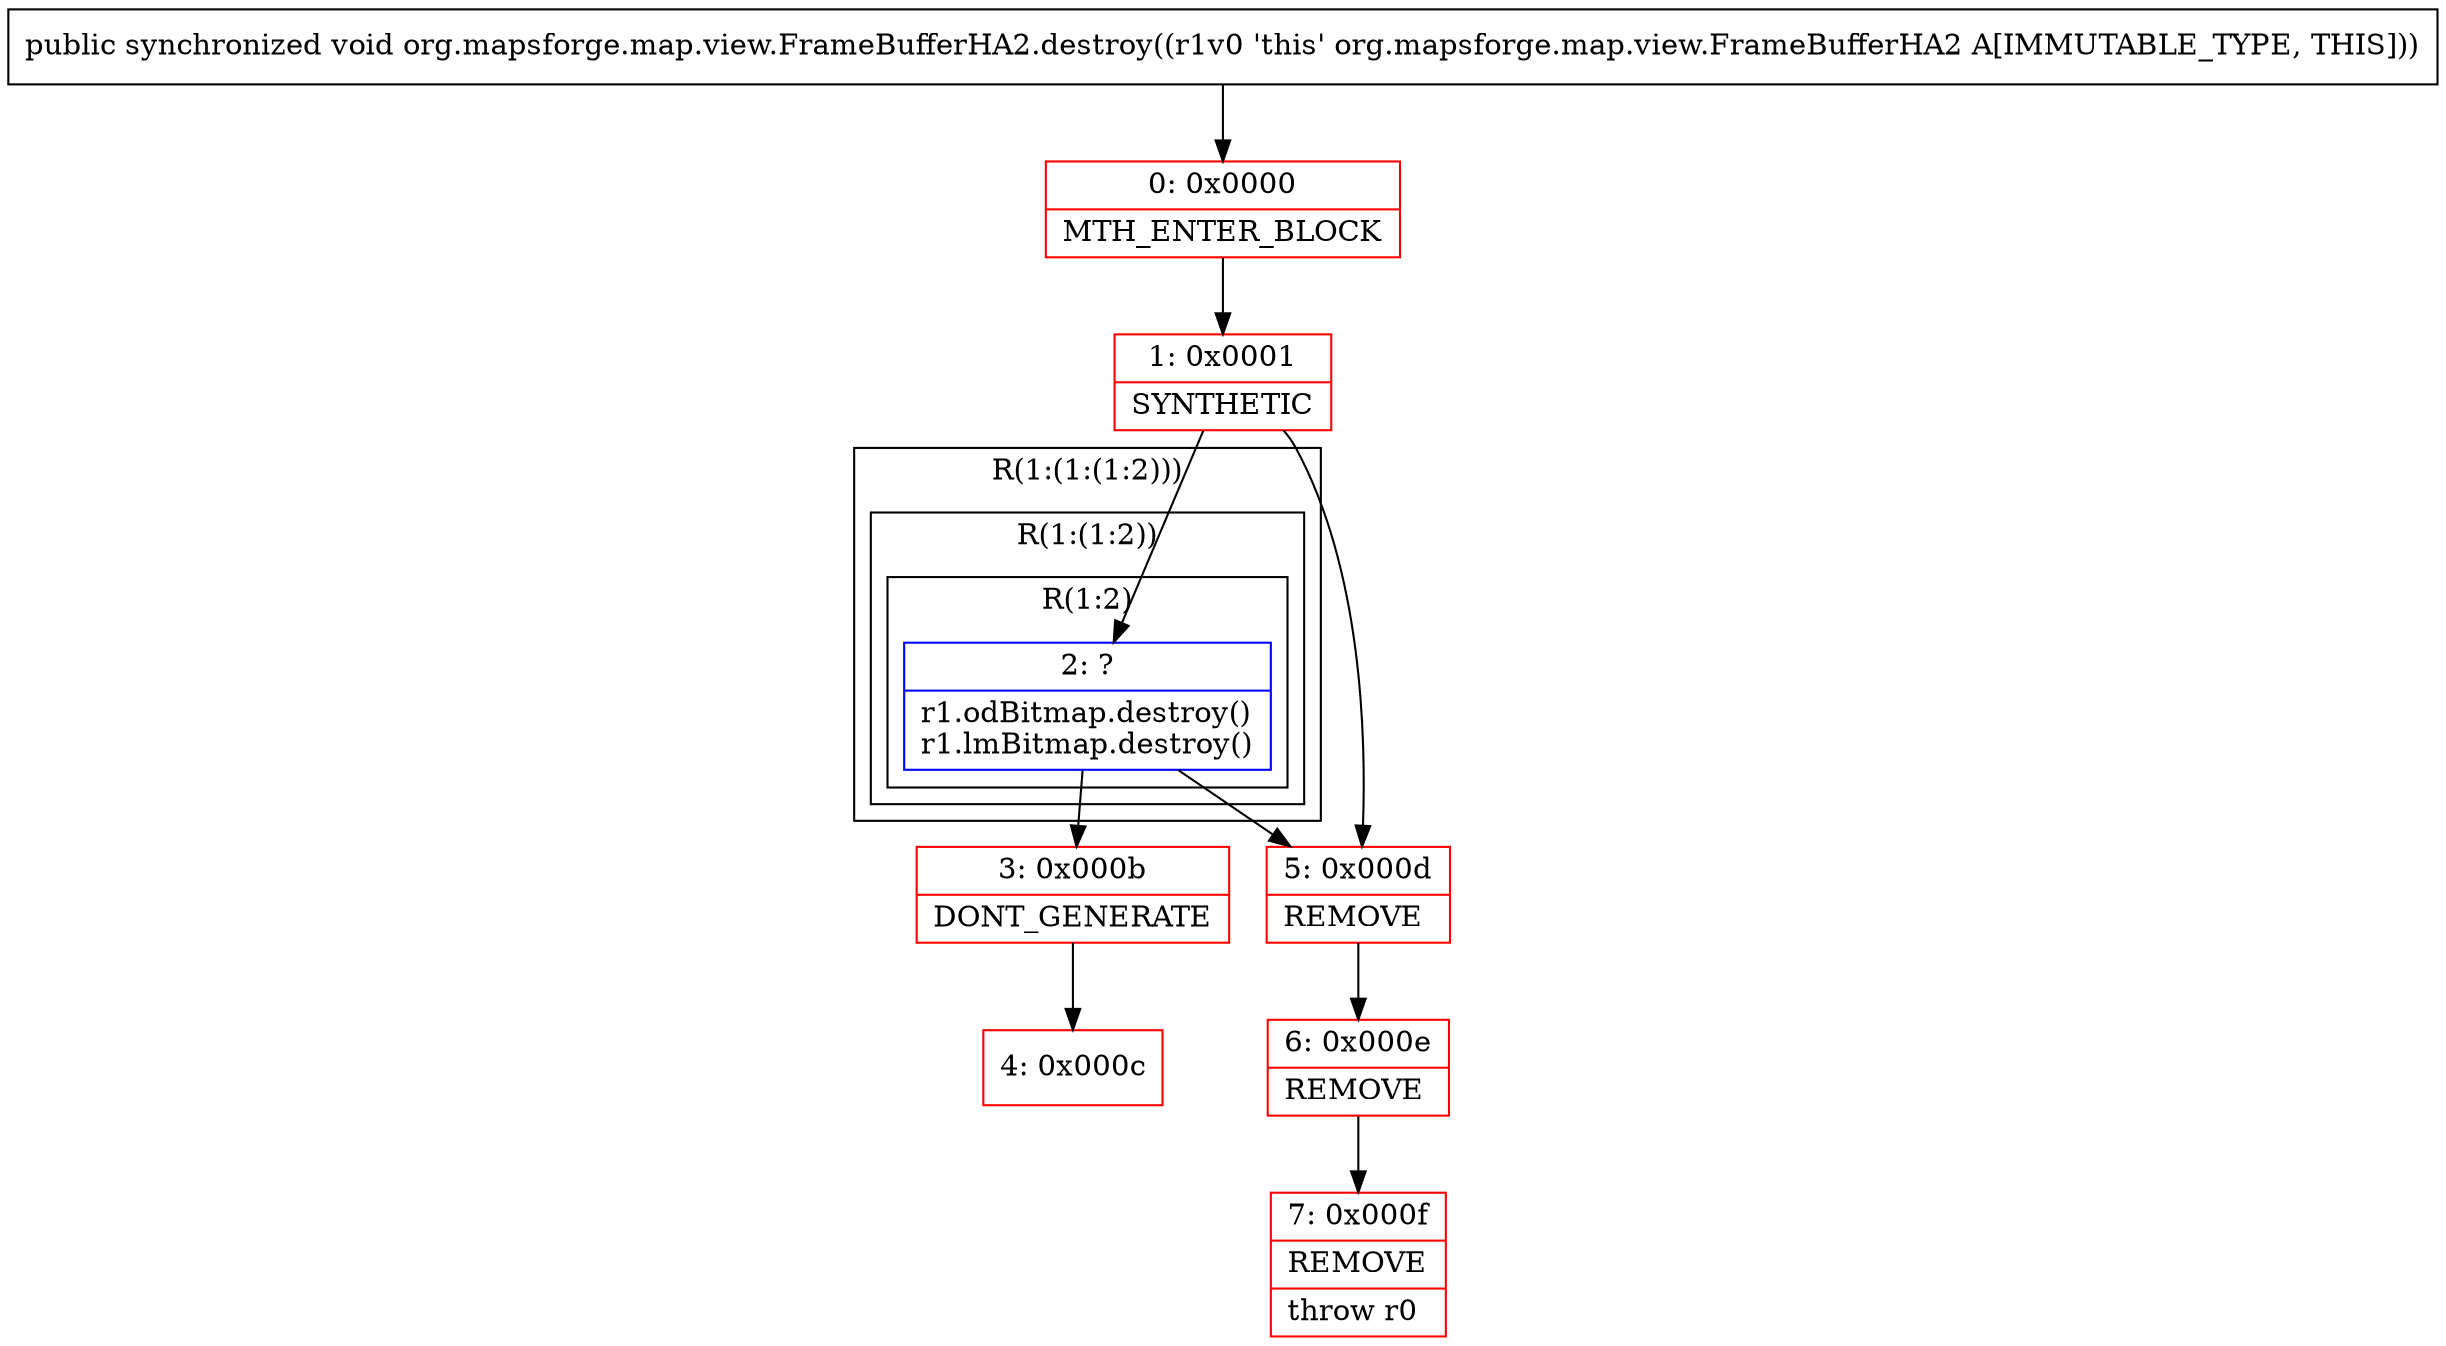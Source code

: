 digraph "CFG fororg.mapsforge.map.view.FrameBufferHA2.destroy()V" {
subgraph cluster_Region_1868854493 {
label = "R(1:(1:(1:2)))";
node [shape=record,color=blue];
subgraph cluster_Region_984395506 {
label = "R(1:(1:2))";
node [shape=record,color=blue];
subgraph cluster_Region_577080099 {
label = "R(1:2)";
node [shape=record,color=blue];
Node_2 [shape=record,label="{2\:\ ?|r1.odBitmap.destroy()\lr1.lmBitmap.destroy()\l}"];
}
}
}
Node_0 [shape=record,color=red,label="{0\:\ 0x0000|MTH_ENTER_BLOCK\l}"];
Node_1 [shape=record,color=red,label="{1\:\ 0x0001|SYNTHETIC\l}"];
Node_3 [shape=record,color=red,label="{3\:\ 0x000b|DONT_GENERATE\l}"];
Node_4 [shape=record,color=red,label="{4\:\ 0x000c}"];
Node_5 [shape=record,color=red,label="{5\:\ 0x000d|REMOVE\l}"];
Node_6 [shape=record,color=red,label="{6\:\ 0x000e|REMOVE\l}"];
Node_7 [shape=record,color=red,label="{7\:\ 0x000f|REMOVE\l|throw r0\l}"];
MethodNode[shape=record,label="{public synchronized void org.mapsforge.map.view.FrameBufferHA2.destroy((r1v0 'this' org.mapsforge.map.view.FrameBufferHA2 A[IMMUTABLE_TYPE, THIS])) }"];
MethodNode -> Node_0;
Node_2 -> Node_3;
Node_2 -> Node_5;
Node_0 -> Node_1;
Node_1 -> Node_2;
Node_1 -> Node_5;
Node_3 -> Node_4;
Node_5 -> Node_6;
Node_6 -> Node_7;
}

